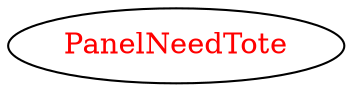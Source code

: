 digraph dependencyGraph {
 concentrate=true;
 ranksep="2.0";
 rankdir="LR"; 
 splines="ortho";
"PanelNeedTote" [fontcolor="red"];
}